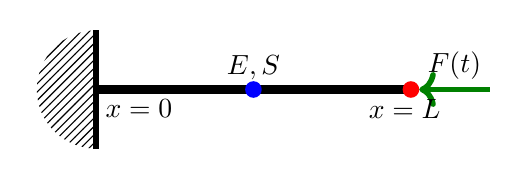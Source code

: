 \usetikzlibrary{patterns}
\begin{tikzpicture}[scale=0.5]

\draw[line width=3pt] (0,0) -- (8,0);
\draw[line width=2pt] (0,1.5) -- (0,-1.5);
\fill[pattern=north east lines,] (0,-1.5) arc (270:90:1.5);
\draw[<-,line width=2pt,black!50!green] (8cm+6pt,0) -- (10,0);
\draw (9cm+3pt,0) node[above] {$F(t)$};
\draw (0,0) node[below right] {$x=0$};
\draw (9,0) node[below left] {$x=L$};
\draw (4,0) node[above] {$E,S$};
\fill[blue] (4,0) circle(6pt);
\fill[red] (8,0) circle(6pt);

\end{tikzpicture}
